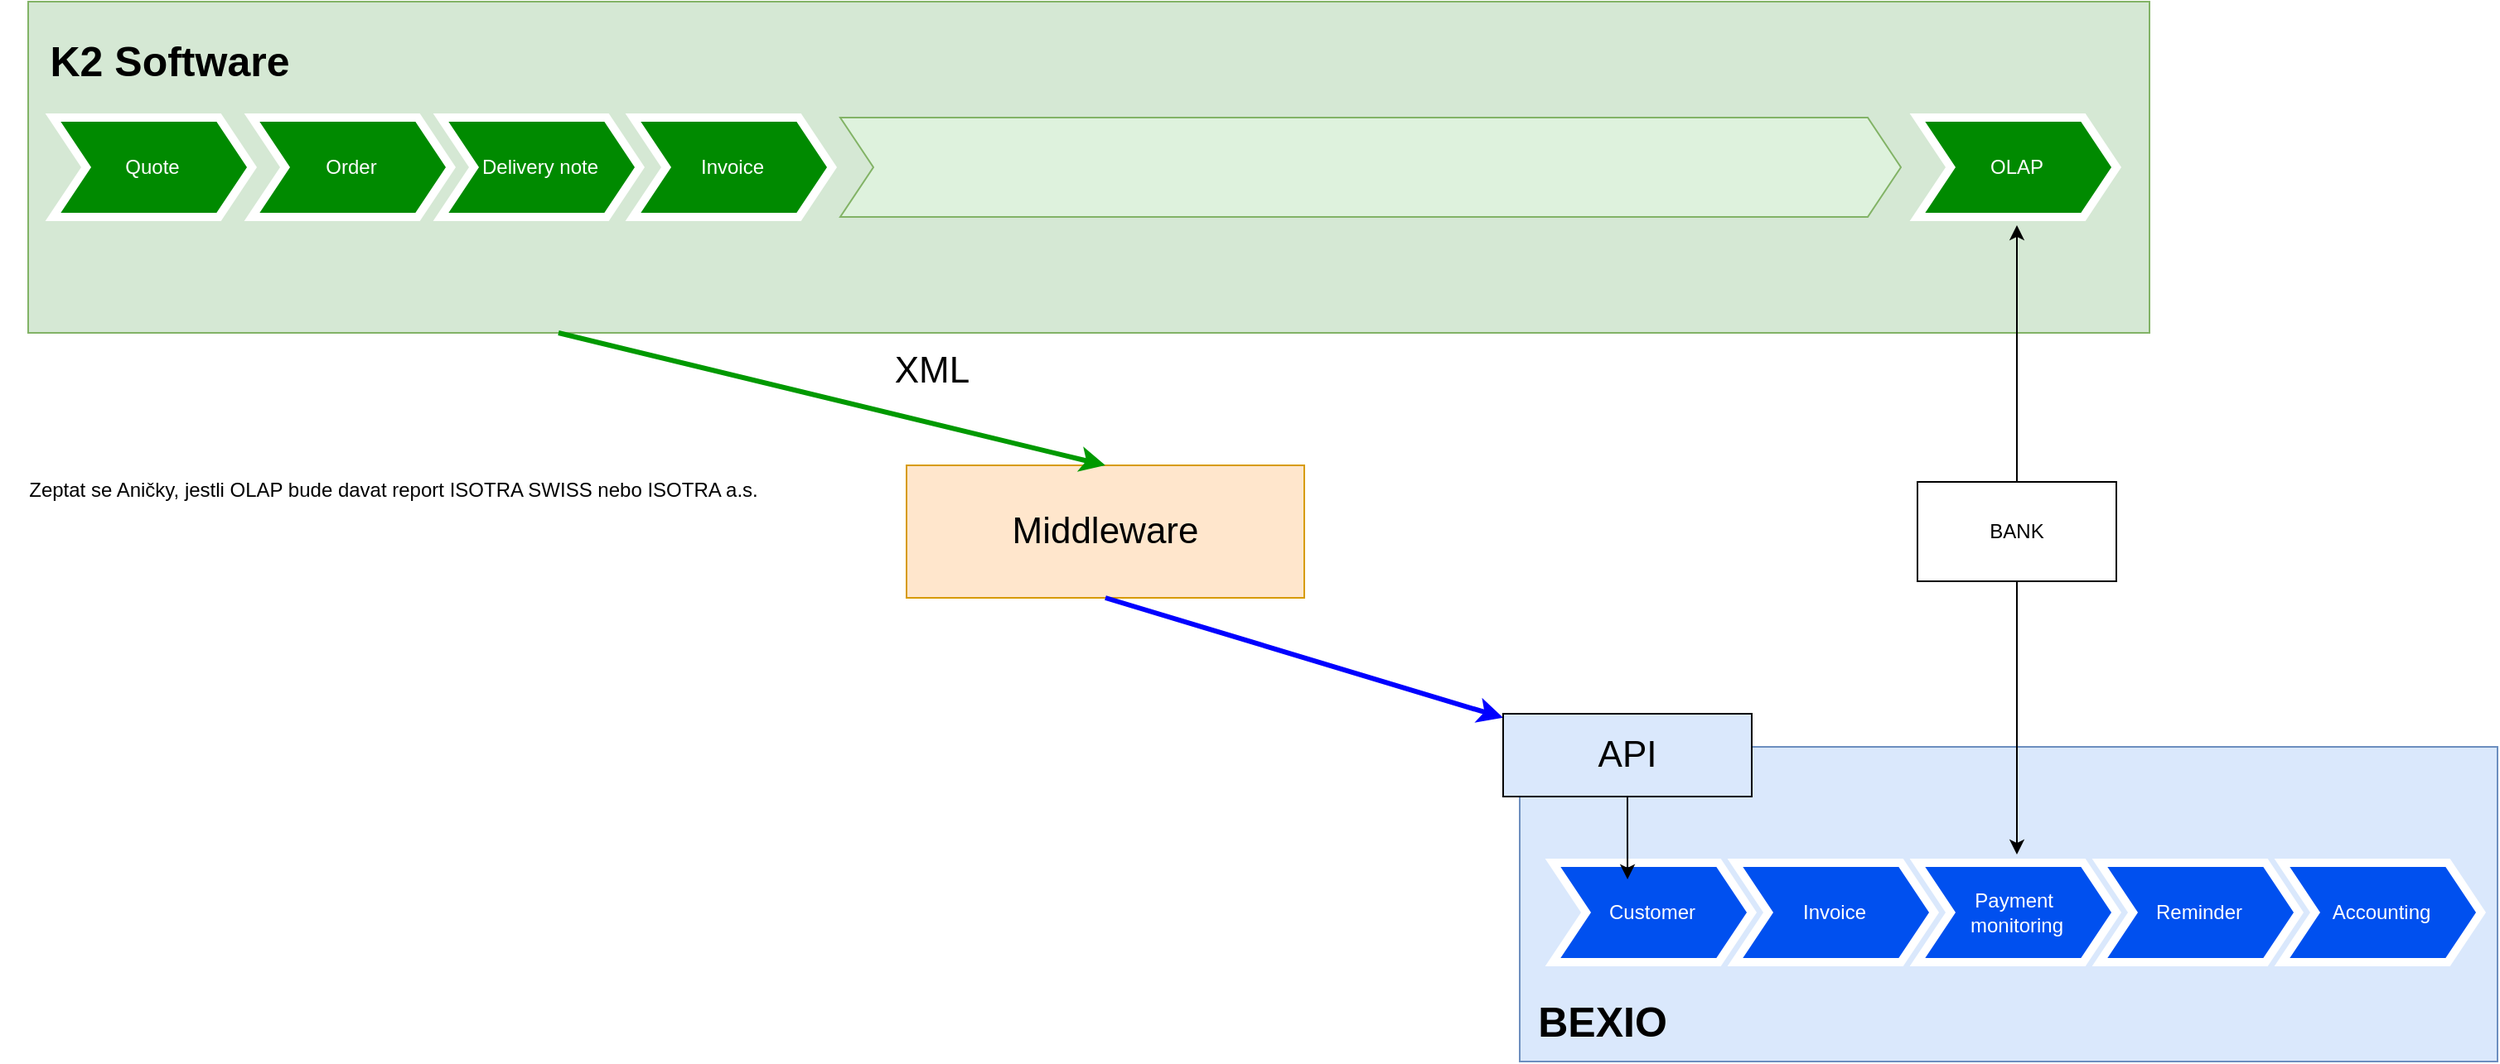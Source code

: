 <mxfile version="24.6.4" type="github">
  <diagram name="Stránka-1" id="0YXbq_aRarC4rVXCrjoy">
    <mxGraphModel dx="1764" dy="1018" grid="1" gridSize="10" guides="1" tooltips="1" connect="1" arrows="1" fold="1" page="1" pageScale="1" pageWidth="827" pageHeight="1169" math="0" shadow="0">
      <root>
        <mxCell id="0" />
        <mxCell id="1" parent="0" />
        <mxCell id="o-ae5LZZXqXmOgwFXy9o-14" value="" style="rounded=0;whiteSpace=wrap;html=1;fillColor=#dae8fc;strokeColor=#6c8ebf;" vertex="1" parent="1">
          <mxGeometry x="930" y="490" width="590" height="190" as="geometry" />
        </mxCell>
        <mxCell id="o-ae5LZZXqXmOgwFXy9o-1" value="" style="rounded=0;whiteSpace=wrap;html=1;fillColor=#d5e8d4;strokeColor=#82b366;" vertex="1" parent="1">
          <mxGeometry x="30" y="40" width="1280" height="200" as="geometry" />
        </mxCell>
        <mxCell id="o-ae5LZZXqXmOgwFXy9o-2" value="Quote" style="shape=step;perimeter=stepPerimeter;whiteSpace=wrap;html=1;fixedSize=1;fillColor=#008a00;fontColor=#ffffff;strokeColor=#FFFFFF;perimeterSpacing=5;strokeWidth=5;" vertex="1" parent="1">
          <mxGeometry x="45" y="110" width="120" height="60" as="geometry" />
        </mxCell>
        <mxCell id="o-ae5LZZXqXmOgwFXy9o-4" value="Order" style="shape=step;perimeter=stepPerimeter;whiteSpace=wrap;html=1;fixedSize=1;fillColor=#008a00;fontColor=#ffffff;strokeColor=#FFFFFF;perimeterSpacing=5;strokeWidth=5;" vertex="1" parent="1">
          <mxGeometry x="165" y="110" width="120" height="60" as="geometry" />
        </mxCell>
        <mxCell id="o-ae5LZZXqXmOgwFXy9o-5" value="Delivery note" style="shape=step;perimeter=stepPerimeter;whiteSpace=wrap;html=1;fixedSize=1;fillColor=#008a00;fontColor=#ffffff;strokeColor=#FFFFFF;perimeterSpacing=5;strokeWidth=5;" vertex="1" parent="1">
          <mxGeometry x="279" y="110" width="120" height="60" as="geometry" />
        </mxCell>
        <mxCell id="o-ae5LZZXqXmOgwFXy9o-6" value="Invoice" style="shape=step;perimeter=stepPerimeter;whiteSpace=wrap;html=1;fixedSize=1;fillColor=#008a00;fontColor=#ffffff;strokeColor=#FFFFFF;perimeterSpacing=5;strokeWidth=5;" vertex="1" parent="1">
          <mxGeometry x="395" y="110" width="120" height="60" as="geometry" />
        </mxCell>
        <mxCell id="o-ae5LZZXqXmOgwFXy9o-7" value="&lt;font style=&quot;font-size: 22px;&quot;&gt;Middleware&lt;/font&gt;" style="rounded=0;whiteSpace=wrap;html=1;fillColor=#ffe6cc;strokeColor=#d79b00;" vertex="1" parent="1">
          <mxGeometry x="560" y="320" width="240" height="80" as="geometry" />
        </mxCell>
        <mxCell id="o-ae5LZZXqXmOgwFXy9o-8" value="" style="endArrow=classic;html=1;rounded=0;entryX=0.5;entryY=0;entryDx=0;entryDy=0;strokeColor=#009900;exitX=0.25;exitY=1;exitDx=0;exitDy=0;fontSize=20;strokeWidth=3;" edge="1" parent="1" source="o-ae5LZZXqXmOgwFXy9o-1" target="o-ae5LZZXqXmOgwFXy9o-7">
          <mxGeometry width="50" height="50" relative="1" as="geometry">
            <mxPoint x="690" y="380" as="sourcePoint" />
            <mxPoint x="740" y="330" as="targetPoint" />
          </mxGeometry>
        </mxCell>
        <mxCell id="o-ae5LZZXqXmOgwFXy9o-9" value="Customer" style="shape=step;perimeter=stepPerimeter;whiteSpace=wrap;html=1;fixedSize=1;fillColor=#0050ef;fontColor=#ffffff;strokeColor=#FFFFFF;perimeterSpacing=5;strokeWidth=5;" vertex="1" parent="1">
          <mxGeometry x="950" y="560" width="120" height="60" as="geometry" />
        </mxCell>
        <mxCell id="o-ae5LZZXqXmOgwFXy9o-10" value="Invoice" style="shape=step;perimeter=stepPerimeter;whiteSpace=wrap;html=1;fixedSize=1;fillColor=#0050ef;fontColor=#ffffff;strokeColor=#FFFFFF;perimeterSpacing=5;strokeWidth=5;" vertex="1" parent="1">
          <mxGeometry x="1060" y="560" width="120" height="60" as="geometry" />
        </mxCell>
        <mxCell id="o-ae5LZZXqXmOgwFXy9o-11" value="Payment&amp;nbsp;&lt;div&gt;monitoring&lt;/div&gt;" style="shape=step;perimeter=stepPerimeter;whiteSpace=wrap;html=1;fixedSize=1;fillColor=#0050ef;fontColor=#ffffff;strokeColor=#FFFFFF;perimeterSpacing=5;strokeWidth=5;" vertex="1" parent="1">
          <mxGeometry x="1170" y="560" width="120" height="60" as="geometry" />
        </mxCell>
        <mxCell id="o-ae5LZZXqXmOgwFXy9o-12" value="Reminder" style="shape=step;perimeter=stepPerimeter;whiteSpace=wrap;html=1;fixedSize=1;fillColor=#0050ef;fontColor=#ffffff;strokeColor=#FFFFFF;perimeterSpacing=5;strokeWidth=5;" vertex="1" parent="1">
          <mxGeometry x="1280" y="560" width="120" height="60" as="geometry" />
        </mxCell>
        <mxCell id="o-ae5LZZXqXmOgwFXy9o-13" value="Accounting" style="shape=step;perimeter=stepPerimeter;whiteSpace=wrap;html=1;fixedSize=1;fillColor=#0050ef;fontColor=#ffffff;strokeColor=#FFFFFF;perimeterSpacing=5;strokeWidth=5;" vertex="1" parent="1">
          <mxGeometry x="1390" y="560" width="120" height="60" as="geometry" />
        </mxCell>
        <mxCell id="o-ae5LZZXqXmOgwFXy9o-16" value="" style="endArrow=classic;html=1;rounded=0;exitX=0.5;exitY=1;exitDx=0;exitDy=0;strokeColor=#0000FF;fontSize=20;strokeWidth=3;" edge="1" parent="1" source="o-ae5LZZXqXmOgwFXy9o-7" target="o-ae5LZZXqXmOgwFXy9o-17">
          <mxGeometry width="50" height="50" relative="1" as="geometry">
            <mxPoint x="1000" y="480" as="sourcePoint" />
            <mxPoint x="770" y="450" as="targetPoint" />
          </mxGeometry>
        </mxCell>
        <mxCell id="o-ae5LZZXqXmOgwFXy9o-17" value="&lt;font style=&quot;font-size: 22px;&quot;&gt;API&lt;/font&gt;" style="rounded=0;whiteSpace=wrap;html=1;fillColor=#dae8fc;strokeColor=#000000;" vertex="1" parent="1">
          <mxGeometry x="920" y="470" width="150" height="50" as="geometry" />
        </mxCell>
        <mxCell id="o-ae5LZZXqXmOgwFXy9o-18" style="edgeStyle=orthogonalEdgeStyle;rounded=0;orthogonalLoop=1;jettySize=auto;html=1;entryX=0.385;entryY=0.214;entryDx=0;entryDy=0;entryPerimeter=0;" edge="1" parent="1" source="o-ae5LZZXqXmOgwFXy9o-17" target="o-ae5LZZXqXmOgwFXy9o-9">
          <mxGeometry relative="1" as="geometry" />
        </mxCell>
        <mxCell id="o-ae5LZZXqXmOgwFXy9o-19" value="XML" style="text;html=1;align=center;verticalAlign=middle;resizable=0;points=[];autosize=1;strokeColor=none;fillColor=none;fontSize=22;" vertex="1" parent="1">
          <mxGeometry x="540" y="243" width="70" height="40" as="geometry" />
        </mxCell>
        <mxCell id="o-ae5LZZXqXmOgwFXy9o-21" value="OLAP" style="shape=step;perimeter=stepPerimeter;whiteSpace=wrap;html=1;fixedSize=1;fillColor=#008a00;fontColor=#ffffff;strokeColor=#FFFFFF;perimeterSpacing=5;strokeWidth=5;" vertex="1" parent="1">
          <mxGeometry x="1170" y="110" width="120" height="60" as="geometry" />
        </mxCell>
        <mxCell id="o-ae5LZZXqXmOgwFXy9o-23" style="edgeStyle=orthogonalEdgeStyle;rounded=0;orthogonalLoop=1;jettySize=auto;html=1;exitX=0.5;exitY=0;exitDx=0;exitDy=0;" edge="1" parent="1" source="o-ae5LZZXqXmOgwFXy9o-22" target="o-ae5LZZXqXmOgwFXy9o-21">
          <mxGeometry relative="1" as="geometry" />
        </mxCell>
        <mxCell id="o-ae5LZZXqXmOgwFXy9o-24" style="edgeStyle=orthogonalEdgeStyle;rounded=0;orthogonalLoop=1;jettySize=auto;html=1;exitX=0.5;exitY=1;exitDx=0;exitDy=0;entryX=0.5;entryY=0;entryDx=0;entryDy=0;" edge="1" parent="1" source="o-ae5LZZXqXmOgwFXy9o-22" target="o-ae5LZZXqXmOgwFXy9o-11">
          <mxGeometry relative="1" as="geometry" />
        </mxCell>
        <mxCell id="o-ae5LZZXqXmOgwFXy9o-22" value="BANK" style="whiteSpace=wrap;html=1;" vertex="1" parent="1">
          <mxGeometry x="1170" y="330" width="120" height="60" as="geometry" />
        </mxCell>
        <mxCell id="o-ae5LZZXqXmOgwFXy9o-25" value="" style="shape=step;perimeter=stepPerimeter;whiteSpace=wrap;html=1;fixedSize=1;fillColor=#DEF2DD;strokeColor=#82b366;" vertex="1" parent="1">
          <mxGeometry x="520" y="110" width="640" height="60" as="geometry" />
        </mxCell>
        <mxCell id="o-ae5LZZXqXmOgwFXy9o-27" value="BEXIO" style="text;html=1;align=center;verticalAlign=middle;whiteSpace=wrap;rounded=0;fontSize=25;fontStyle=1" vertex="1" parent="1">
          <mxGeometry x="950" y="640" width="60" height="30" as="geometry" />
        </mxCell>
        <mxCell id="o-ae5LZZXqXmOgwFXy9o-30" value="K2 Software" style="text;html=1;align=center;verticalAlign=middle;whiteSpace=wrap;rounded=0;fontSize=25;fontStyle=1" vertex="1" parent="1">
          <mxGeometry x="13" y="60" width="205" height="30" as="geometry" />
        </mxCell>
        <mxCell id="o-ae5LZZXqXmOgwFXy9o-31" value="Zeptat se Aničky, jestli OLAP bude davat report ISOTRA SWISS nebo ISOTRA a.s." style="text;html=1;align=center;verticalAlign=middle;resizable=0;points=[];autosize=1;strokeColor=none;fillColor=none;" vertex="1" parent="1">
          <mxGeometry x="20" y="320" width="460" height="30" as="geometry" />
        </mxCell>
      </root>
    </mxGraphModel>
  </diagram>
</mxfile>
